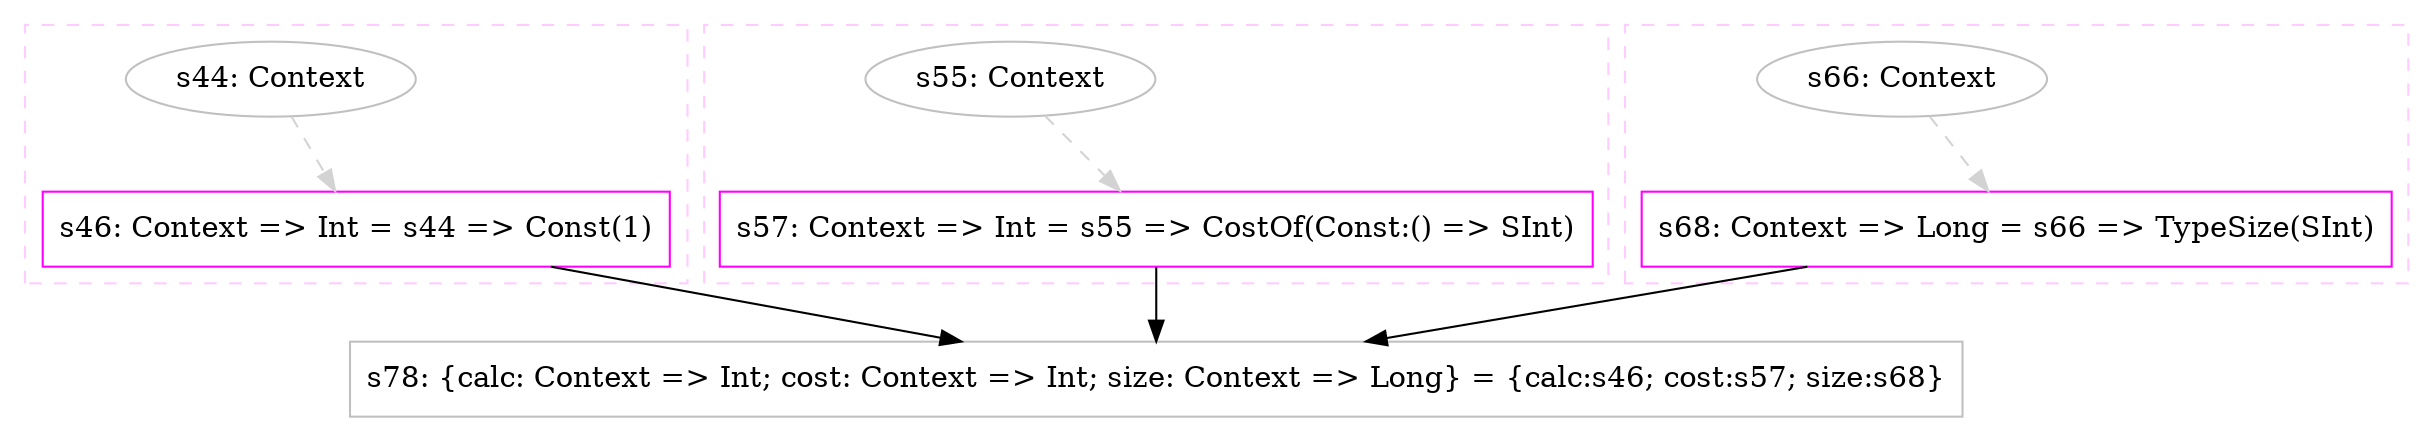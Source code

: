 digraph "intConst" {
concentrate=true
node [style=filled, fillcolor=orangered]

subgraph cluster_s46 {
style=dashed; color="#FFCCFF"
"s44" [
label="s44: Context"
shape=oval, color=gray, tooltip="s44:Context", style=filled, fillcolor=white
]
"s46" [
label="s46: Context => Int = s44 => Const(1)"
shape=box, color=magenta, tooltip="s46:Context => Int", style=filled, fillcolor=white
]
{rank=source; s44}
{rank=sink; s46}
}
subgraph cluster_s57 {
style=dashed; color="#FFCCFF"
"s55" [
label="s55: Context"
shape=oval, color=gray, tooltip="s55:Context", style=filled, fillcolor=white
]
"s57" [
label="s57: Context => Int = s55 => CostOf(Const:() => SInt)"
shape=box, color=magenta, tooltip="s57:Context => Int", style=filled, fillcolor=white
]
{rank=source; s55}
{rank=sink; s57}
}
subgraph cluster_s68 {
style=dashed; color="#FFCCFF"
"s66" [
label="s66: Context"
shape=oval, color=gray, tooltip="s66:Context", style=filled, fillcolor=white
]
"s68" [
label="s68: Context => Long = s66 => TypeSize(SInt)"
shape=box, color=magenta, tooltip="s68:Context => Long", style=filled, fillcolor=white
]
{rank=source; s66}
{rank=sink; s68}
}
"s78" [
label="s78: {calc: Context => Int; cost: Context => Int; size: Context => Long} = {calc:s46; cost:s57; size:s68}"
shape=box, color=gray, tooltip="s78:{calc: Context => Int; cost: Context => Int; size: Context => Long}", style=filled, fillcolor=white
]
"s44" -> "s46" [style=dashed, color=lightgray, weight=0]
"s55" -> "s57" [style=dashed, color=lightgray, weight=0]
"s46" -> "s78" [style=solid]
"s57" -> "s78" [style=solid]
"s68" -> "s78" [style=solid]
"s66" -> "s68" [style=dashed, color=lightgray, weight=0]
}
